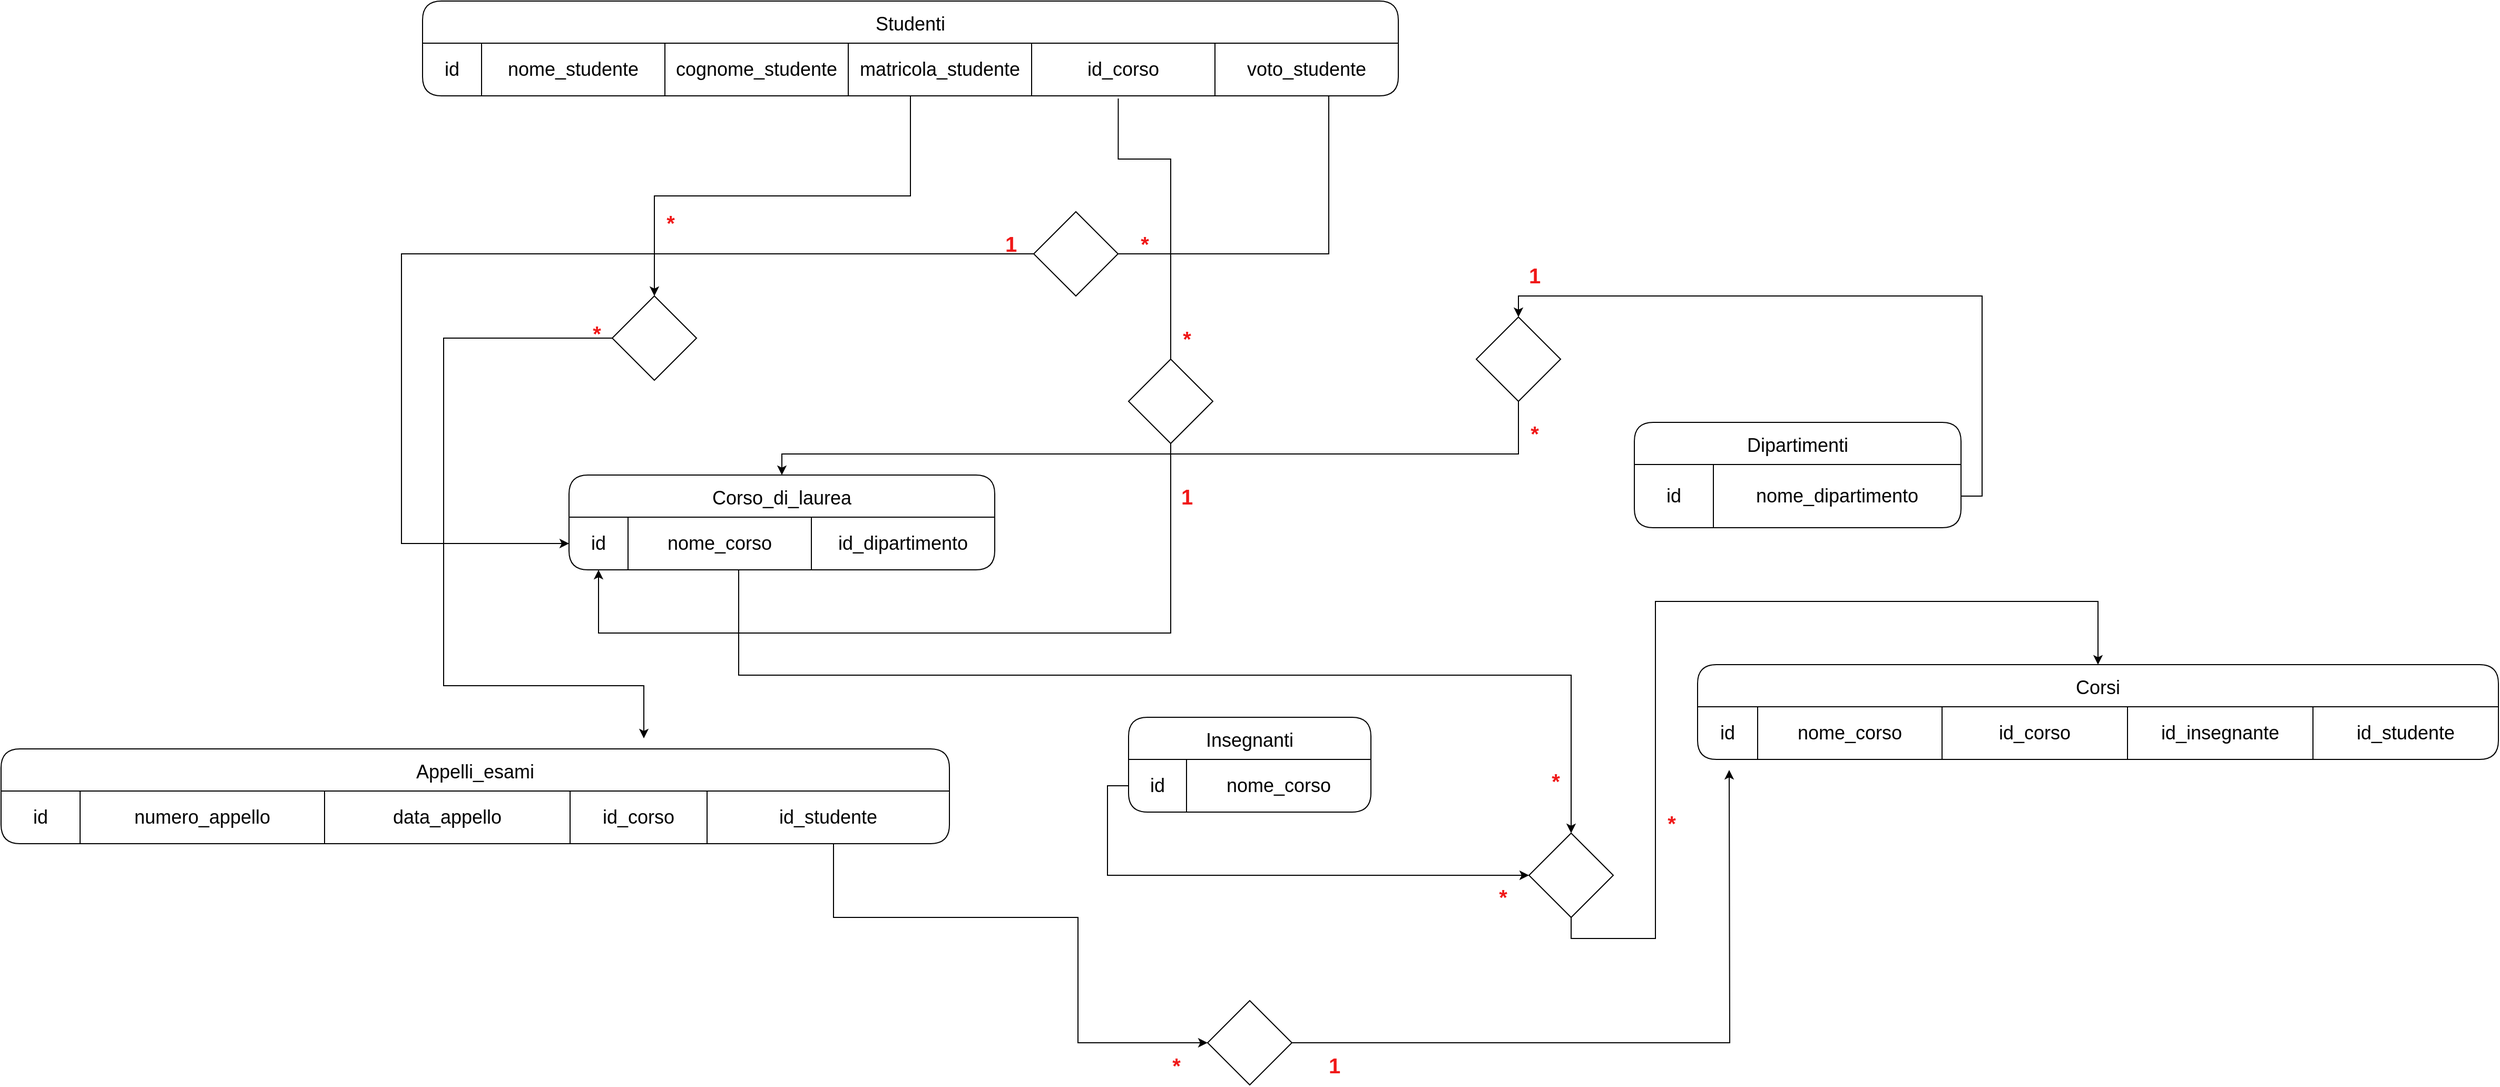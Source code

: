 <mxfile version="21.3.5" type="device">
  <diagram name="Pagina-1" id="lFd6tQRl5AZQ2QVCQbo3">
    <mxGraphModel dx="6066" dy="1928" grid="1" gridSize="10" guides="1" tooltips="1" connect="1" arrows="1" fold="1" page="1" pageScale="1" pageWidth="827" pageHeight="1169" math="0" shadow="0">
      <root>
        <mxCell id="0" />
        <mxCell id="1" parent="0" />
        <mxCell id="UJGFXo48ONYX7lxH1EYi-98" style="edgeStyle=orthogonalEdgeStyle;rounded=0;orthogonalLoop=1;jettySize=auto;html=1;entryX=0.5;entryY=1;entryDx=0;entryDy=0;exitX=0.713;exitY=1.049;exitDx=0;exitDy=0;exitPerimeter=0;" edge="1" parent="1" source="UJGFXo48ONYX7lxH1EYi-14" target="UJGFXo48ONYX7lxH1EYi-78">
          <mxGeometry relative="1" as="geometry">
            <Array as="points">
              <mxPoint x="-930" y="200" />
              <mxPoint x="-880" y="200" />
              <mxPoint x="-880" y="650" />
              <mxPoint x="-1423" y="650" />
            </Array>
          </mxGeometry>
        </mxCell>
        <mxCell id="UJGFXo48ONYX7lxH1EYi-13" value="Studenti" style="shape=table;startSize=40;container=1;collapsible=0;childLayout=tableLayout;strokeColor=default;fontSize=18;rounded=1;" vertex="1" parent="1">
          <mxGeometry x="-1590" y="50" width="926" height="90.0" as="geometry" />
        </mxCell>
        <mxCell id="UJGFXo48ONYX7lxH1EYi-14" value="" style="shape=tableRow;horizontal=0;startSize=0;swimlaneHead=0;swimlaneBody=0;strokeColor=inherit;top=0;left=0;bottom=0;right=0;collapsible=0;dropTarget=0;fillColor=none;points=[[0,0.5],[1,0.5]];portConstraint=eastwest;fontSize=18;" vertex="1" parent="UJGFXo48ONYX7lxH1EYi-13">
          <mxGeometry y="40" width="926" height="50" as="geometry" />
        </mxCell>
        <mxCell id="UJGFXo48ONYX7lxH1EYi-15" value="id" style="shape=partialRectangle;html=1;whiteSpace=wrap;connectable=1;strokeColor=inherit;overflow=hidden;fillColor=none;top=0;left=0;bottom=0;right=0;pointerEvents=1;fontSize=18;movable=1;resizable=1;rotatable=1;deletable=1;editable=1;locked=0;" vertex="1" parent="UJGFXo48ONYX7lxH1EYi-14">
          <mxGeometry width="56" height="50" as="geometry">
            <mxRectangle width="56" height="50" as="alternateBounds" />
          </mxGeometry>
        </mxCell>
        <mxCell id="UJGFXo48ONYX7lxH1EYi-16" value="nome_studente" style="shape=partialRectangle;html=1;whiteSpace=wrap;connectable=0;strokeColor=inherit;overflow=hidden;fillColor=none;top=0;left=0;bottom=0;right=0;pointerEvents=1;fontSize=18;" vertex="1" parent="UJGFXo48ONYX7lxH1EYi-14">
          <mxGeometry x="56" width="174" height="50" as="geometry">
            <mxRectangle width="174" height="50" as="alternateBounds" />
          </mxGeometry>
        </mxCell>
        <mxCell id="UJGFXo48ONYX7lxH1EYi-17" value="cognome_studente" style="shape=partialRectangle;html=1;whiteSpace=wrap;connectable=0;strokeColor=inherit;overflow=hidden;fillColor=none;top=0;left=0;bottom=0;right=0;pointerEvents=1;fontSize=18;" vertex="1" parent="UJGFXo48ONYX7lxH1EYi-14">
          <mxGeometry x="230" width="174" height="50" as="geometry">
            <mxRectangle width="174" height="50" as="alternateBounds" />
          </mxGeometry>
        </mxCell>
        <mxCell id="UJGFXo48ONYX7lxH1EYi-18" value="matricola_studente" style="shape=partialRectangle;html=1;whiteSpace=wrap;connectable=0;strokeColor=inherit;overflow=hidden;fillColor=none;top=0;left=0;bottom=0;right=0;pointerEvents=1;fontSize=18;" vertex="1" parent="UJGFXo48ONYX7lxH1EYi-14">
          <mxGeometry x="404" width="174" height="50" as="geometry">
            <mxRectangle width="174" height="50" as="alternateBounds" />
          </mxGeometry>
        </mxCell>
        <mxCell id="UJGFXo48ONYX7lxH1EYi-19" value="id_corso" style="shape=partialRectangle;html=1;whiteSpace=wrap;connectable=0;strokeColor=inherit;overflow=hidden;fillColor=none;top=0;left=0;bottom=0;right=0;pointerEvents=1;fontSize=18;" vertex="1" parent="UJGFXo48ONYX7lxH1EYi-14">
          <mxGeometry x="578" width="174" height="50" as="geometry">
            <mxRectangle width="174" height="50" as="alternateBounds" />
          </mxGeometry>
        </mxCell>
        <mxCell id="UJGFXo48ONYX7lxH1EYi-20" value="voto_studente" style="shape=partialRectangle;html=1;whiteSpace=wrap;connectable=0;strokeColor=inherit;overflow=hidden;fillColor=none;top=0;left=0;bottom=0;right=0;pointerEvents=1;fontSize=18;" vertex="1" parent="UJGFXo48ONYX7lxH1EYi-14">
          <mxGeometry x="752" width="174" height="50" as="geometry">
            <mxRectangle width="174" height="50" as="alternateBounds" />
          </mxGeometry>
        </mxCell>
        <mxCell id="UJGFXo48ONYX7lxH1EYi-29" value="Dipartimenti" style="shape=table;startSize=40;container=1;collapsible=0;childLayout=tableLayout;strokeColor=default;fontSize=18;rounded=1;" vertex="1" parent="1">
          <mxGeometry x="-440" y="450" width="310" height="100.0" as="geometry" />
        </mxCell>
        <mxCell id="UJGFXo48ONYX7lxH1EYi-30" value="" style="shape=tableRow;horizontal=0;startSize=0;swimlaneHead=0;swimlaneBody=0;strokeColor=inherit;top=0;left=0;bottom=0;right=0;collapsible=0;dropTarget=0;fillColor=none;points=[[0,0.5],[1,0.5]];portConstraint=eastwest;fontSize=18;" vertex="1" parent="UJGFXo48ONYX7lxH1EYi-29">
          <mxGeometry y="40" width="310" height="60" as="geometry" />
        </mxCell>
        <mxCell id="UJGFXo48ONYX7lxH1EYi-31" value="id" style="shape=partialRectangle;html=1;whiteSpace=wrap;connectable=1;strokeColor=inherit;overflow=hidden;fillColor=none;top=0;left=0;bottom=0;right=0;pointerEvents=1;fontSize=18;movable=1;resizable=1;rotatable=1;deletable=1;editable=1;locked=0;" vertex="1" parent="UJGFXo48ONYX7lxH1EYi-30">
          <mxGeometry width="75" height="60" as="geometry">
            <mxRectangle width="75" height="60" as="alternateBounds" />
          </mxGeometry>
        </mxCell>
        <mxCell id="UJGFXo48ONYX7lxH1EYi-32" value="nome_dipartimento" style="shape=partialRectangle;html=1;whiteSpace=wrap;connectable=0;strokeColor=inherit;overflow=hidden;fillColor=none;top=0;left=0;bottom=0;right=0;pointerEvents=1;fontSize=18;" vertex="1" parent="UJGFXo48ONYX7lxH1EYi-30">
          <mxGeometry x="75" width="235" height="60" as="geometry">
            <mxRectangle width="235" height="60" as="alternateBounds" />
          </mxGeometry>
        </mxCell>
        <mxCell id="UJGFXo48ONYX7lxH1EYi-33" value="Appelli_esami" style="shape=table;startSize=40;container=1;collapsible=0;childLayout=tableLayout;strokeColor=default;fontSize=18;rounded=1;" vertex="1" parent="1">
          <mxGeometry x="-1990" y="760" width="900" height="90" as="geometry" />
        </mxCell>
        <mxCell id="UJGFXo48ONYX7lxH1EYi-34" value="" style="shape=tableRow;horizontal=0;startSize=0;swimlaneHead=0;swimlaneBody=0;strokeColor=inherit;top=0;left=0;bottom=0;right=0;collapsible=0;dropTarget=0;fillColor=none;points=[[0,0.5],[1,0.5]];portConstraint=eastwest;fontSize=18;" vertex="1" parent="UJGFXo48ONYX7lxH1EYi-33">
          <mxGeometry y="40" width="900" height="50" as="geometry" />
        </mxCell>
        <mxCell id="UJGFXo48ONYX7lxH1EYi-35" value="id" style="shape=partialRectangle;html=1;whiteSpace=wrap;connectable=1;strokeColor=inherit;overflow=hidden;fillColor=none;top=0;left=0;bottom=0;right=0;pointerEvents=1;fontSize=18;movable=1;resizable=1;rotatable=1;deletable=1;editable=1;locked=0;" vertex="1" parent="UJGFXo48ONYX7lxH1EYi-34">
          <mxGeometry width="75" height="50" as="geometry">
            <mxRectangle width="75" height="50" as="alternateBounds" />
          </mxGeometry>
        </mxCell>
        <mxCell id="UJGFXo48ONYX7lxH1EYi-36" value="numero_appello" style="shape=partialRectangle;html=1;whiteSpace=wrap;connectable=0;strokeColor=inherit;overflow=hidden;fillColor=none;top=0;left=0;bottom=0;right=0;pointerEvents=1;fontSize=18;" vertex="1" parent="UJGFXo48ONYX7lxH1EYi-34">
          <mxGeometry x="75" width="232" height="50" as="geometry">
            <mxRectangle width="232" height="50" as="alternateBounds" />
          </mxGeometry>
        </mxCell>
        <mxCell id="UJGFXo48ONYX7lxH1EYi-37" value="data_appello" style="shape=partialRectangle;html=1;whiteSpace=wrap;connectable=0;strokeColor=inherit;overflow=hidden;fillColor=none;top=0;left=0;bottom=0;right=0;pointerEvents=1;fontSize=18;" vertex="1" parent="UJGFXo48ONYX7lxH1EYi-34">
          <mxGeometry x="307" width="233" height="50" as="geometry">
            <mxRectangle width="233" height="50" as="alternateBounds" />
          </mxGeometry>
        </mxCell>
        <mxCell id="UJGFXo48ONYX7lxH1EYi-38" value="id_corso" style="shape=partialRectangle;html=1;whiteSpace=wrap;connectable=0;strokeColor=inherit;overflow=hidden;fillColor=none;top=0;left=0;bottom=0;right=0;pointerEvents=1;fontSize=18;" vertex="1" parent="UJGFXo48ONYX7lxH1EYi-34">
          <mxGeometry x="540" width="130" height="50" as="geometry">
            <mxRectangle width="130" height="50" as="alternateBounds" />
          </mxGeometry>
        </mxCell>
        <mxCell id="UJGFXo48ONYX7lxH1EYi-39" value="id_studente" style="shape=partialRectangle;html=1;whiteSpace=wrap;connectable=0;strokeColor=inherit;overflow=hidden;fillColor=none;top=0;left=0;bottom=0;right=0;pointerEvents=1;fontSize=18;" vertex="1" parent="UJGFXo48ONYX7lxH1EYi-34">
          <mxGeometry x="670" width="230" height="50" as="geometry">
            <mxRectangle width="230" height="50" as="alternateBounds" />
          </mxGeometry>
        </mxCell>
        <mxCell id="UJGFXo48ONYX7lxH1EYi-76" value="Corso_di_laurea" style="shape=table;startSize=40;container=1;collapsible=0;childLayout=tableLayout;strokeColor=default;fontSize=18;rounded=1;" vertex="1" parent="1">
          <mxGeometry x="-1451" y="500" width="404" height="90" as="geometry" />
        </mxCell>
        <mxCell id="UJGFXo48ONYX7lxH1EYi-77" value="" style="shape=tableRow;horizontal=0;startSize=0;swimlaneHead=0;swimlaneBody=0;strokeColor=inherit;top=0;left=0;bottom=0;right=0;collapsible=0;dropTarget=0;fillColor=none;points=[[0,0.5],[1,0.5]];portConstraint=eastwest;fontSize=18;" vertex="1" parent="UJGFXo48ONYX7lxH1EYi-76">
          <mxGeometry y="40" width="404" height="50" as="geometry" />
        </mxCell>
        <mxCell id="UJGFXo48ONYX7lxH1EYi-78" value="id" style="shape=partialRectangle;html=1;whiteSpace=wrap;connectable=1;strokeColor=inherit;overflow=hidden;fillColor=none;top=0;left=0;bottom=0;right=0;pointerEvents=1;fontSize=18;movable=1;resizable=1;rotatable=1;deletable=1;editable=1;locked=0;" vertex="1" parent="UJGFXo48ONYX7lxH1EYi-77">
          <mxGeometry width="56" height="50" as="geometry">
            <mxRectangle width="56" height="50" as="alternateBounds" />
          </mxGeometry>
        </mxCell>
        <mxCell id="UJGFXo48ONYX7lxH1EYi-79" value="nome_corso" style="shape=partialRectangle;html=1;whiteSpace=wrap;connectable=0;strokeColor=inherit;overflow=hidden;fillColor=none;top=0;left=0;bottom=0;right=0;pointerEvents=1;fontSize=18;" vertex="1" parent="UJGFXo48ONYX7lxH1EYi-77">
          <mxGeometry x="56" width="174" height="50" as="geometry">
            <mxRectangle width="174" height="50" as="alternateBounds" />
          </mxGeometry>
        </mxCell>
        <mxCell id="UJGFXo48ONYX7lxH1EYi-80" value="id_dipartimento" style="shape=partialRectangle;html=1;whiteSpace=wrap;connectable=0;strokeColor=inherit;overflow=hidden;fillColor=none;top=0;left=0;bottom=0;right=0;pointerEvents=1;fontSize=18;" vertex="1" parent="UJGFXo48ONYX7lxH1EYi-77">
          <mxGeometry x="230" width="174" height="50" as="geometry">
            <mxRectangle width="174" height="50" as="alternateBounds" />
          </mxGeometry>
        </mxCell>
        <mxCell id="UJGFXo48ONYX7lxH1EYi-81" value="Insegnanti" style="shape=table;startSize=40;container=1;collapsible=0;childLayout=tableLayout;strokeColor=default;fontSize=18;rounded=1;" vertex="1" parent="1">
          <mxGeometry x="-920" y="730" width="230" height="90" as="geometry" />
        </mxCell>
        <mxCell id="UJGFXo48ONYX7lxH1EYi-82" value="" style="shape=tableRow;horizontal=0;startSize=0;swimlaneHead=0;swimlaneBody=0;strokeColor=inherit;top=0;left=0;bottom=0;right=0;collapsible=0;dropTarget=0;fillColor=none;points=[[0,0.5],[1,0.5]];portConstraint=eastwest;fontSize=18;" vertex="1" parent="UJGFXo48ONYX7lxH1EYi-81">
          <mxGeometry y="40" width="230" height="50" as="geometry" />
        </mxCell>
        <mxCell id="UJGFXo48ONYX7lxH1EYi-83" value="id" style="shape=partialRectangle;html=1;whiteSpace=wrap;connectable=1;strokeColor=inherit;overflow=hidden;fillColor=none;top=0;left=0;bottom=0;right=0;pointerEvents=1;fontSize=18;movable=1;resizable=1;rotatable=1;deletable=1;editable=1;locked=0;" vertex="1" parent="UJGFXo48ONYX7lxH1EYi-82">
          <mxGeometry width="55" height="50" as="geometry">
            <mxRectangle width="55" height="50" as="alternateBounds" />
          </mxGeometry>
        </mxCell>
        <mxCell id="UJGFXo48ONYX7lxH1EYi-84" value="nome_corso" style="shape=partialRectangle;html=1;whiteSpace=wrap;connectable=0;strokeColor=inherit;overflow=hidden;fillColor=none;top=0;left=0;bottom=0;right=0;pointerEvents=1;fontSize=18;" vertex="1" parent="UJGFXo48ONYX7lxH1EYi-82">
          <mxGeometry x="55" width="175" height="50" as="geometry">
            <mxRectangle width="175" height="50" as="alternateBounds" />
          </mxGeometry>
        </mxCell>
        <mxCell id="UJGFXo48ONYX7lxH1EYi-89" value="Corsi" style="shape=table;startSize=40;container=1;collapsible=0;childLayout=tableLayout;strokeColor=default;fontSize=18;rounded=1;" vertex="1" parent="1">
          <mxGeometry x="-380" y="680" width="760" height="90" as="geometry" />
        </mxCell>
        <mxCell id="UJGFXo48ONYX7lxH1EYi-90" value="" style="shape=tableRow;horizontal=0;startSize=0;swimlaneHead=0;swimlaneBody=0;strokeColor=inherit;top=0;left=0;bottom=0;right=0;collapsible=0;dropTarget=0;fillColor=none;points=[[0,0.5],[1,0.5]];portConstraint=eastwest;fontSize=18;" vertex="1" parent="UJGFXo48ONYX7lxH1EYi-89">
          <mxGeometry y="40" width="760" height="50" as="geometry" />
        </mxCell>
        <mxCell id="UJGFXo48ONYX7lxH1EYi-91" value="id" style="shape=partialRectangle;html=1;whiteSpace=wrap;connectable=1;strokeColor=inherit;overflow=hidden;fillColor=none;top=0;left=0;bottom=0;right=0;pointerEvents=1;fontSize=18;movable=1;resizable=1;rotatable=1;deletable=1;editable=1;locked=0;" vertex="1" parent="UJGFXo48ONYX7lxH1EYi-90">
          <mxGeometry width="57" height="50" as="geometry">
            <mxRectangle width="57" height="50" as="alternateBounds" />
          </mxGeometry>
        </mxCell>
        <mxCell id="UJGFXo48ONYX7lxH1EYi-92" value="nome_corso" style="shape=partialRectangle;html=1;whiteSpace=wrap;connectable=0;strokeColor=inherit;overflow=hidden;fillColor=none;top=0;left=0;bottom=0;right=0;pointerEvents=1;fontSize=18;" vertex="1" parent="UJGFXo48ONYX7lxH1EYi-90">
          <mxGeometry x="57" width="175" height="50" as="geometry">
            <mxRectangle width="175" height="50" as="alternateBounds" />
          </mxGeometry>
        </mxCell>
        <mxCell id="UJGFXo48ONYX7lxH1EYi-93" value="id_corso" style="shape=partialRectangle;html=1;whiteSpace=wrap;connectable=0;strokeColor=inherit;overflow=hidden;fillColor=none;top=0;left=0;bottom=0;right=0;pointerEvents=1;fontSize=18;" vertex="1" parent="UJGFXo48ONYX7lxH1EYi-90">
          <mxGeometry x="232" width="176" height="50" as="geometry">
            <mxRectangle width="176" height="50" as="alternateBounds" />
          </mxGeometry>
        </mxCell>
        <mxCell id="UJGFXo48ONYX7lxH1EYi-94" value="id_insegnante" style="shape=partialRectangle;html=1;whiteSpace=wrap;connectable=0;strokeColor=inherit;overflow=hidden;fillColor=none;top=0;left=0;bottom=0;right=0;pointerEvents=1;fontSize=18;" vertex="1" parent="UJGFXo48ONYX7lxH1EYi-90">
          <mxGeometry x="408" width="176" height="50" as="geometry">
            <mxRectangle width="176" height="50" as="alternateBounds" />
          </mxGeometry>
        </mxCell>
        <mxCell id="UJGFXo48ONYX7lxH1EYi-95" value="id_studente" style="shape=partialRectangle;html=1;whiteSpace=wrap;connectable=0;strokeColor=inherit;overflow=hidden;fillColor=none;top=0;left=0;bottom=0;right=0;pointerEvents=1;fontSize=18;" vertex="1" parent="UJGFXo48ONYX7lxH1EYi-90">
          <mxGeometry x="584" width="176" height="50" as="geometry">
            <mxRectangle width="176" height="50" as="alternateBounds" />
          </mxGeometry>
        </mxCell>
        <mxCell id="UJGFXo48ONYX7lxH1EYi-99" value="" style="rhombus;whiteSpace=wrap;html=1;" vertex="1" parent="1">
          <mxGeometry x="-920" y="390" width="80" height="80" as="geometry" />
        </mxCell>
        <mxCell id="UJGFXo48ONYX7lxH1EYi-106" value="" style="edgeStyle=orthogonalEdgeStyle;rounded=0;orthogonalLoop=1;jettySize=auto;html=1;" edge="1" parent="1" source="UJGFXo48ONYX7lxH1EYi-13" target="UJGFXo48ONYX7lxH1EYi-101">
          <mxGeometry relative="1" as="geometry">
            <mxPoint x="-1380" y="750" as="targetPoint" />
            <mxPoint x="-1127" y="140" as="sourcePoint" />
            <Array as="points" />
          </mxGeometry>
        </mxCell>
        <mxCell id="UJGFXo48ONYX7lxH1EYi-107" style="edgeStyle=orthogonalEdgeStyle;rounded=0;orthogonalLoop=1;jettySize=auto;html=1;" edge="1" parent="1" source="UJGFXo48ONYX7lxH1EYi-101">
          <mxGeometry relative="1" as="geometry">
            <mxPoint x="-1380" y="750" as="targetPoint" />
            <Array as="points">
              <mxPoint x="-1570" y="370" />
              <mxPoint x="-1570" y="700" />
              <mxPoint x="-1380" y="700" />
            </Array>
          </mxGeometry>
        </mxCell>
        <mxCell id="UJGFXo48ONYX7lxH1EYi-101" value="" style="rhombus;whiteSpace=wrap;html=1;" vertex="1" parent="1">
          <mxGeometry x="-1410" y="330" width="80" height="80" as="geometry" />
        </mxCell>
        <mxCell id="UJGFXo48ONYX7lxH1EYi-146" style="edgeStyle=orthogonalEdgeStyle;rounded=0;orthogonalLoop=1;jettySize=auto;html=1;" edge="1" parent="1" source="UJGFXo48ONYX7lxH1EYi-109" target="UJGFXo48ONYX7lxH1EYi-76">
          <mxGeometry relative="1" as="geometry">
            <Array as="points">
              <mxPoint x="-550" y="480" />
              <mxPoint x="-1249" y="480" />
            </Array>
          </mxGeometry>
        </mxCell>
        <mxCell id="UJGFXo48ONYX7lxH1EYi-109" value="" style="rhombus;whiteSpace=wrap;html=1;" vertex="1" parent="1">
          <mxGeometry x="-590" y="350" width="80" height="80" as="geometry" />
        </mxCell>
        <mxCell id="UJGFXo48ONYX7lxH1EYi-145" style="edgeStyle=orthogonalEdgeStyle;rounded=0;orthogonalLoop=1;jettySize=auto;html=1;exitX=1;exitY=0.5;exitDx=0;exitDy=0;entryX=0.5;entryY=0;entryDx=0;entryDy=0;" edge="1" parent="1" source="UJGFXo48ONYX7lxH1EYi-30" target="UJGFXo48ONYX7lxH1EYi-109">
          <mxGeometry relative="1" as="geometry" />
        </mxCell>
        <mxCell id="UJGFXo48ONYX7lxH1EYi-147" style="edgeStyle=orthogonalEdgeStyle;rounded=0;orthogonalLoop=1;jettySize=auto;html=1;entryX=0;entryY=0.5;entryDx=0;entryDy=0;" edge="1" parent="1" source="UJGFXo48ONYX7lxH1EYi-14" target="UJGFXo48ONYX7lxH1EYi-78">
          <mxGeometry relative="1" as="geometry">
            <Array as="points">
              <mxPoint x="-730" y="290" />
              <mxPoint x="-1610" y="290" />
              <mxPoint x="-1610" y="565" />
            </Array>
          </mxGeometry>
        </mxCell>
        <mxCell id="UJGFXo48ONYX7lxH1EYi-148" value="" style="rhombus;whiteSpace=wrap;html=1;" vertex="1" parent="1">
          <mxGeometry x="-1010" y="250" width="80" height="80" as="geometry" />
        </mxCell>
        <mxCell id="UJGFXo48ONYX7lxH1EYi-153" style="edgeStyle=orthogonalEdgeStyle;rounded=0;orthogonalLoop=1;jettySize=auto;html=1;exitX=0.5;exitY=1;exitDx=0;exitDy=0;entryX=0.5;entryY=0;entryDx=0;entryDy=0;" edge="1" parent="1" source="UJGFXo48ONYX7lxH1EYi-150" target="UJGFXo48ONYX7lxH1EYi-89">
          <mxGeometry relative="1" as="geometry">
            <Array as="points">
              <mxPoint x="-500" y="940" />
              <mxPoint x="-420" y="940" />
              <mxPoint x="-420" y="620" />
              <mxPoint y="620" />
            </Array>
          </mxGeometry>
        </mxCell>
        <mxCell id="UJGFXo48ONYX7lxH1EYi-150" value="" style="rhombus;whiteSpace=wrap;html=1;" vertex="1" parent="1">
          <mxGeometry x="-540" y="840" width="80" height="80" as="geometry" />
        </mxCell>
        <mxCell id="UJGFXo48ONYX7lxH1EYi-151" style="edgeStyle=orthogonalEdgeStyle;rounded=0;orthogonalLoop=1;jettySize=auto;html=1;entryX=0.5;entryY=0;entryDx=0;entryDy=0;" edge="1" parent="1" source="UJGFXo48ONYX7lxH1EYi-77" target="UJGFXo48ONYX7lxH1EYi-150">
          <mxGeometry relative="1" as="geometry">
            <Array as="points">
              <mxPoint x="-1290" y="690" />
              <mxPoint x="-500" y="690" />
            </Array>
          </mxGeometry>
        </mxCell>
        <mxCell id="UJGFXo48ONYX7lxH1EYi-152" style="edgeStyle=orthogonalEdgeStyle;rounded=0;orthogonalLoop=1;jettySize=auto;html=1;exitX=0;exitY=0.5;exitDx=0;exitDy=0;entryX=0;entryY=0.5;entryDx=0;entryDy=0;" edge="1" parent="1" source="UJGFXo48ONYX7lxH1EYi-83" target="UJGFXo48ONYX7lxH1EYi-150">
          <mxGeometry relative="1" as="geometry" />
        </mxCell>
        <mxCell id="UJGFXo48ONYX7lxH1EYi-154" value="*" style="text;html=1;align=center;verticalAlign=middle;resizable=0;points=[];autosize=1;strokeColor=none;fillColor=none;fontStyle=1;fontSize=20;fontColor=#F01818;" vertex="1" parent="1">
          <mxGeometry x="-1440" y="345" width="30" height="40" as="geometry" />
        </mxCell>
        <mxCell id="UJGFXo48ONYX7lxH1EYi-156" value="*" style="text;html=1;align=center;verticalAlign=middle;resizable=0;points=[];autosize=1;strokeColor=none;fillColor=none;fontStyle=1;fontSize=20;fontColor=#F01818;" vertex="1" parent="1">
          <mxGeometry x="-1370" y="240" width="30" height="40" as="geometry" />
        </mxCell>
        <mxCell id="UJGFXo48ONYX7lxH1EYi-162" style="edgeStyle=orthogonalEdgeStyle;rounded=0;orthogonalLoop=1;jettySize=auto;html=1;" edge="1" parent="1" source="UJGFXo48ONYX7lxH1EYi-158">
          <mxGeometry relative="1" as="geometry">
            <mxPoint x="-350" y="780" as="targetPoint" />
          </mxGeometry>
        </mxCell>
        <mxCell id="UJGFXo48ONYX7lxH1EYi-158" value="" style="rhombus;whiteSpace=wrap;html=1;" vertex="1" parent="1">
          <mxGeometry x="-845" y="999" width="80" height="80" as="geometry" />
        </mxCell>
        <mxCell id="UJGFXo48ONYX7lxH1EYi-161" style="edgeStyle=orthogonalEdgeStyle;rounded=0;orthogonalLoop=1;jettySize=auto;html=1;entryX=0;entryY=0.5;entryDx=0;entryDy=0;" edge="1" parent="1" source="UJGFXo48ONYX7lxH1EYi-34" target="UJGFXo48ONYX7lxH1EYi-158">
          <mxGeometry relative="1" as="geometry">
            <Array as="points">
              <mxPoint x="-1200" y="920" />
              <mxPoint x="-968" y="920" />
              <mxPoint x="-968" y="1039" />
            </Array>
          </mxGeometry>
        </mxCell>
        <mxCell id="UJGFXo48ONYX7lxH1EYi-163" value="*" style="text;html=1;align=center;verticalAlign=middle;resizable=0;points=[];autosize=1;strokeColor=none;fillColor=none;fontStyle=1;fontSize=20;fontColor=#F01818;" vertex="1" parent="1">
          <mxGeometry x="-890" y="1040" width="30" height="40" as="geometry" />
        </mxCell>
        <mxCell id="UJGFXo48ONYX7lxH1EYi-164" value="1" style="text;html=1;align=center;verticalAlign=middle;resizable=0;points=[];autosize=1;strokeColor=none;fillColor=none;fontStyle=1;fontSize=20;fontColor=#F01818;" vertex="1" parent="1">
          <mxGeometry x="-740" y="1040" width="30" height="40" as="geometry" />
        </mxCell>
        <mxCell id="UJGFXo48ONYX7lxH1EYi-165" value="*" style="text;html=1;align=center;verticalAlign=middle;resizable=0;points=[];autosize=1;strokeColor=none;fillColor=none;fontStyle=1;fontSize=20;fontColor=#F01818;" vertex="1" parent="1">
          <mxGeometry x="-920" y="260" width="30" height="40" as="geometry" />
        </mxCell>
        <mxCell id="UJGFXo48ONYX7lxH1EYi-166" value="1" style="text;html=1;align=center;verticalAlign=middle;resizable=0;points=[];autosize=1;strokeColor=none;fillColor=none;fontStyle=1;fontSize=20;fontColor=#F01818;" vertex="1" parent="1">
          <mxGeometry x="-1047" y="260" width="30" height="40" as="geometry" />
        </mxCell>
        <mxCell id="UJGFXo48ONYX7lxH1EYi-167" value="1" style="text;html=1;align=center;verticalAlign=middle;resizable=0;points=[];autosize=1;strokeColor=none;fillColor=none;fontStyle=1;fontSize=20;fontColor=#F01818;" vertex="1" parent="1">
          <mxGeometry x="-550" y="290" width="30" height="40" as="geometry" />
        </mxCell>
        <mxCell id="UJGFXo48ONYX7lxH1EYi-168" value="*" style="text;html=1;align=center;verticalAlign=middle;resizable=0;points=[];autosize=1;strokeColor=none;fillColor=none;fontStyle=1;fontSize=20;fontColor=#F01818;" vertex="1" parent="1">
          <mxGeometry x="-550" y="440" width="30" height="40" as="geometry" />
        </mxCell>
        <mxCell id="UJGFXo48ONYX7lxH1EYi-171" value="*" style="text;html=1;align=center;verticalAlign=middle;resizable=0;points=[];autosize=1;strokeColor=none;fillColor=none;fontStyle=1;fontSize=20;fontColor=#F01818;" vertex="1" parent="1">
          <mxGeometry x="-880" y="350" width="30" height="40" as="geometry" />
        </mxCell>
        <mxCell id="UJGFXo48ONYX7lxH1EYi-172" value="1" style="text;html=1;align=center;verticalAlign=middle;resizable=0;points=[];autosize=1;strokeColor=none;fillColor=none;fontStyle=1;fontSize=20;fontColor=#F01818;" vertex="1" parent="1">
          <mxGeometry x="-880" y="500" width="30" height="40" as="geometry" />
        </mxCell>
        <mxCell id="UJGFXo48ONYX7lxH1EYi-173" value="*" style="text;html=1;align=center;verticalAlign=middle;resizable=0;points=[];autosize=1;strokeColor=none;fillColor=none;fontStyle=1;fontSize=20;fontColor=#F01818;" vertex="1" parent="1">
          <mxGeometry x="-530" y="770" width="30" height="40" as="geometry" />
        </mxCell>
        <mxCell id="UJGFXo48ONYX7lxH1EYi-174" value="*" style="text;html=1;align=center;verticalAlign=middle;resizable=0;points=[];autosize=1;strokeColor=none;fillColor=none;fontStyle=1;fontSize=20;fontColor=#F01818;" vertex="1" parent="1">
          <mxGeometry x="-580" y="880" width="30" height="40" as="geometry" />
        </mxCell>
        <mxCell id="UJGFXo48ONYX7lxH1EYi-175" value="*" style="text;html=1;align=center;verticalAlign=middle;resizable=0;points=[];autosize=1;strokeColor=none;fillColor=none;fontStyle=1;fontSize=20;fontColor=#F01818;" vertex="1" parent="1">
          <mxGeometry x="-420" y="810" width="30" height="40" as="geometry" />
        </mxCell>
      </root>
    </mxGraphModel>
  </diagram>
</mxfile>
